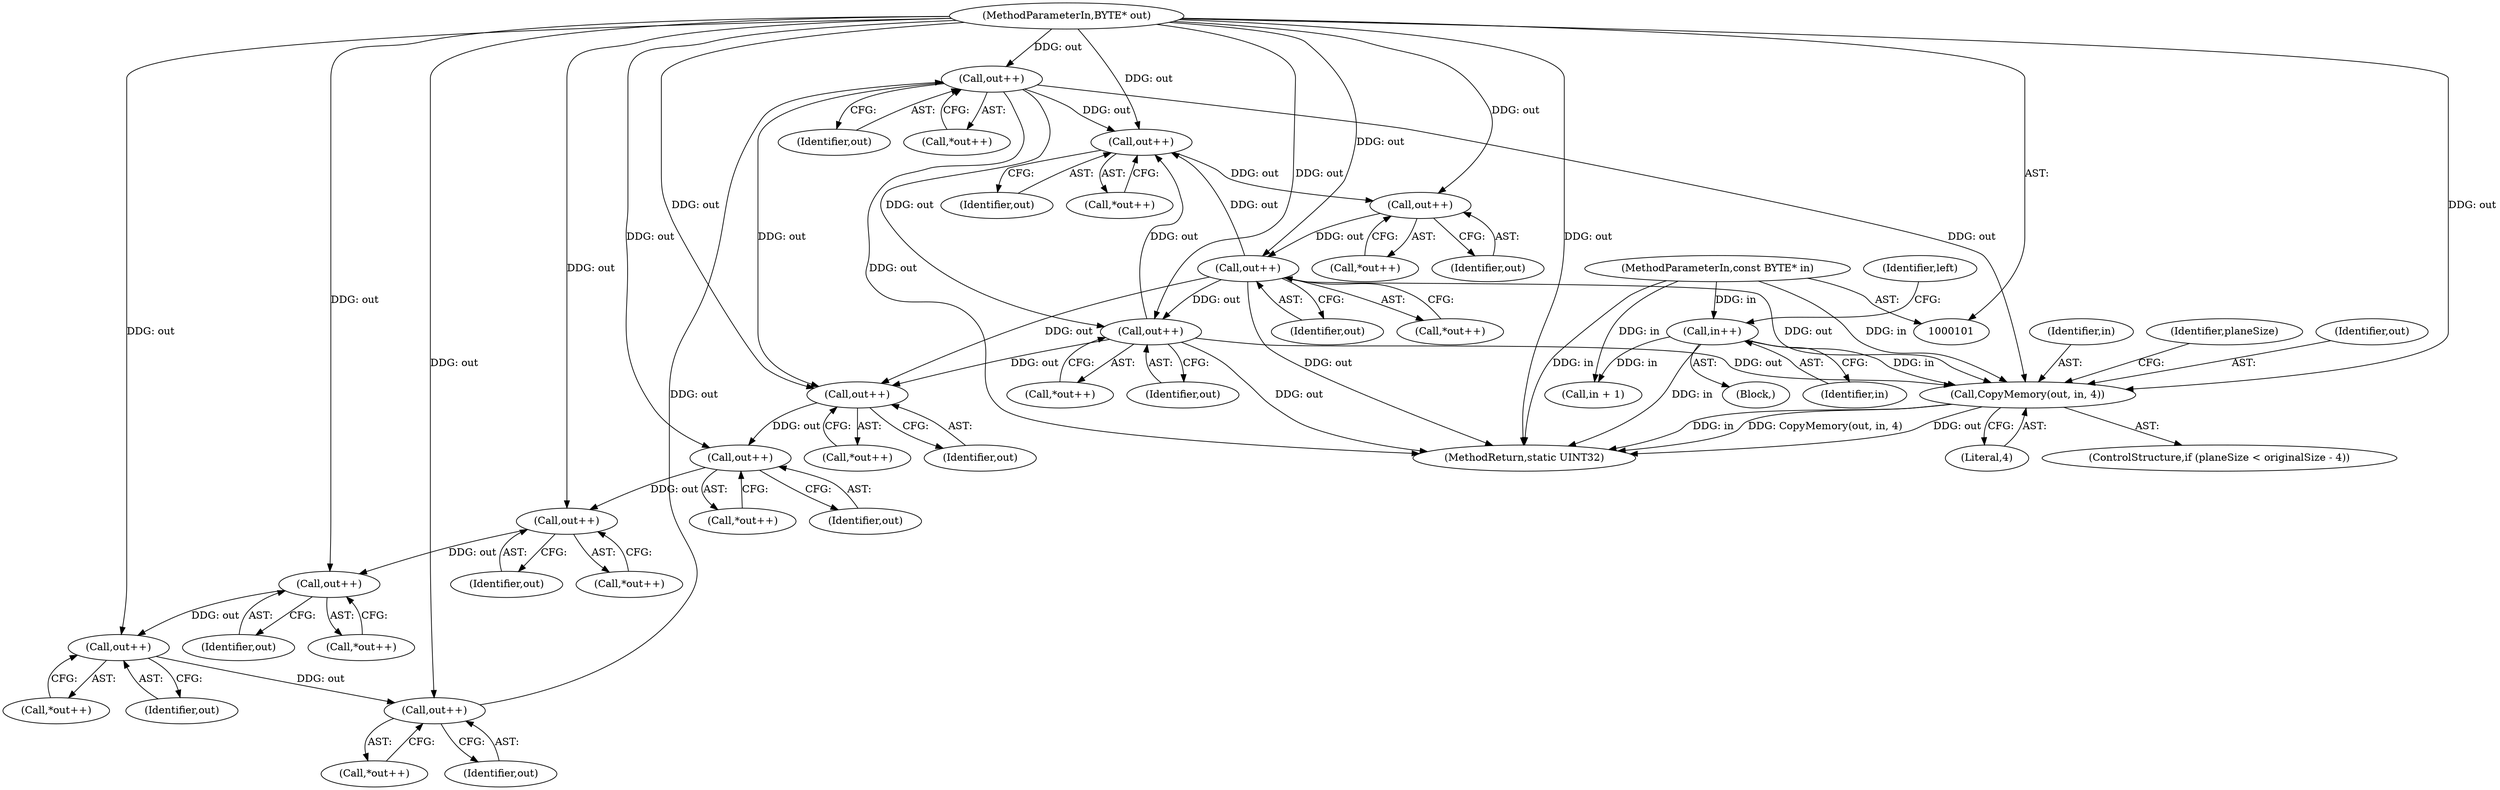 digraph "0_FreeRDP_d1112c279bd1a327e8e4d0b5f371458bf2579659_7@API" {
"1000258" [label="(Call,CopyMemory(out, in, 4))"];
"1000235" [label="(Call,out++)"];
"1000226" [label="(Call,out++)"];
"1000217" [label="(Call,out++)"];
"1000210" [label="(Call,out++)"];
"1000205" [label="(Call,out++)"];
"1000199" [label="(Call,out++)"];
"1000193" [label="(Call,out++)"];
"1000178" [label="(Call,out++)"];
"1000172" [label="(Call,out++)"];
"1000166" [label="(Call,out++)"];
"1000152" [label="(Call,out++)"];
"1000103" [label="(MethodParameterIn,BYTE* out)"];
"1000248" [label="(Call,in++)"];
"1000102" [label="(MethodParameterIn,const BYTE* in)"];
"1000267" [label="(MethodReturn,static UINT32)"];
"1000193" [label="(Call,out++)"];
"1000248" [label="(Call,in++)"];
"1000218" [label="(Identifier,out)"];
"1000103" [label="(MethodParameterIn,BYTE* out)"];
"1000173" [label="(Identifier,out)"];
"1000167" [label="(Identifier,out)"];
"1000178" [label="(Call,out++)"];
"1000205" [label="(Call,out++)"];
"1000258" [label="(Call,CopyMemory(out, in, 4))"];
"1000210" [label="(Call,out++)"];
"1000216" [label="(Call,*out++)"];
"1000206" [label="(Identifier,out)"];
"1000252" [label="(ControlStructure,if (planeSize < originalSize - 4))"];
"1000151" [label="(Call,*out++)"];
"1000225" [label="(Call,*out++)"];
"1000204" [label="(Call,*out++)"];
"1000192" [label="(Call,*out++)"];
"1000138" [label="(Call,in + 1)"];
"1000235" [label="(Call,out++)"];
"1000260" [label="(Identifier,in)"];
"1000194" [label="(Identifier,out)"];
"1000172" [label="(Call,out++)"];
"1000102" [label="(MethodParameterIn,const BYTE* in)"];
"1000251" [label="(Identifier,left)"];
"1000198" [label="(Call,*out++)"];
"1000166" [label="(Call,out++)"];
"1000153" [label="(Identifier,out)"];
"1000200" [label="(Identifier,out)"];
"1000263" [label="(Identifier,planeSize)"];
"1000179" [label="(Identifier,out)"];
"1000227" [label="(Identifier,out)"];
"1000199" [label="(Call,out++)"];
"1000165" [label="(Call,*out++)"];
"1000177" [label="(Call,*out++)"];
"1000128" [label="(Block,)"];
"1000234" [label="(Call,*out++)"];
"1000217" [label="(Call,out++)"];
"1000249" [label="(Identifier,in)"];
"1000261" [label="(Literal,4)"];
"1000211" [label="(Identifier,out)"];
"1000209" [label="(Call,*out++)"];
"1000259" [label="(Identifier,out)"];
"1000171" [label="(Call,*out++)"];
"1000226" [label="(Call,out++)"];
"1000152" [label="(Call,out++)"];
"1000236" [label="(Identifier,out)"];
"1000258" -> "1000252"  [label="AST: "];
"1000258" -> "1000261"  [label="CFG: "];
"1000259" -> "1000258"  [label="AST: "];
"1000260" -> "1000258"  [label="AST: "];
"1000261" -> "1000258"  [label="AST: "];
"1000263" -> "1000258"  [label="CFG: "];
"1000258" -> "1000267"  [label="DDG: out"];
"1000258" -> "1000267"  [label="DDG: in"];
"1000258" -> "1000267"  [label="DDG: CopyMemory(out, in, 4)"];
"1000235" -> "1000258"  [label="DDG: out"];
"1000178" -> "1000258"  [label="DDG: out"];
"1000152" -> "1000258"  [label="DDG: out"];
"1000103" -> "1000258"  [label="DDG: out"];
"1000248" -> "1000258"  [label="DDG: in"];
"1000102" -> "1000258"  [label="DDG: in"];
"1000235" -> "1000234"  [label="AST: "];
"1000235" -> "1000236"  [label="CFG: "];
"1000236" -> "1000235"  [label="AST: "];
"1000234" -> "1000235"  [label="CFG: "];
"1000235" -> "1000267"  [label="DDG: out"];
"1000235" -> "1000152"  [label="DDG: out"];
"1000235" -> "1000166"  [label="DDG: out"];
"1000235" -> "1000193"  [label="DDG: out"];
"1000226" -> "1000235"  [label="DDG: out"];
"1000103" -> "1000235"  [label="DDG: out"];
"1000226" -> "1000225"  [label="AST: "];
"1000226" -> "1000227"  [label="CFG: "];
"1000227" -> "1000226"  [label="AST: "];
"1000225" -> "1000226"  [label="CFG: "];
"1000217" -> "1000226"  [label="DDG: out"];
"1000103" -> "1000226"  [label="DDG: out"];
"1000217" -> "1000216"  [label="AST: "];
"1000217" -> "1000218"  [label="CFG: "];
"1000218" -> "1000217"  [label="AST: "];
"1000216" -> "1000217"  [label="CFG: "];
"1000210" -> "1000217"  [label="DDG: out"];
"1000103" -> "1000217"  [label="DDG: out"];
"1000210" -> "1000209"  [label="AST: "];
"1000210" -> "1000211"  [label="CFG: "];
"1000211" -> "1000210"  [label="AST: "];
"1000209" -> "1000210"  [label="CFG: "];
"1000205" -> "1000210"  [label="DDG: out"];
"1000103" -> "1000210"  [label="DDG: out"];
"1000205" -> "1000204"  [label="AST: "];
"1000205" -> "1000206"  [label="CFG: "];
"1000206" -> "1000205"  [label="AST: "];
"1000204" -> "1000205"  [label="CFG: "];
"1000199" -> "1000205"  [label="DDG: out"];
"1000103" -> "1000205"  [label="DDG: out"];
"1000199" -> "1000198"  [label="AST: "];
"1000199" -> "1000200"  [label="CFG: "];
"1000200" -> "1000199"  [label="AST: "];
"1000198" -> "1000199"  [label="CFG: "];
"1000193" -> "1000199"  [label="DDG: out"];
"1000103" -> "1000199"  [label="DDG: out"];
"1000193" -> "1000192"  [label="AST: "];
"1000193" -> "1000194"  [label="CFG: "];
"1000194" -> "1000193"  [label="AST: "];
"1000192" -> "1000193"  [label="CFG: "];
"1000178" -> "1000193"  [label="DDG: out"];
"1000152" -> "1000193"  [label="DDG: out"];
"1000103" -> "1000193"  [label="DDG: out"];
"1000178" -> "1000177"  [label="AST: "];
"1000178" -> "1000179"  [label="CFG: "];
"1000179" -> "1000178"  [label="AST: "];
"1000177" -> "1000178"  [label="CFG: "];
"1000178" -> "1000267"  [label="DDG: out"];
"1000178" -> "1000152"  [label="DDG: out"];
"1000178" -> "1000166"  [label="DDG: out"];
"1000172" -> "1000178"  [label="DDG: out"];
"1000103" -> "1000178"  [label="DDG: out"];
"1000172" -> "1000171"  [label="AST: "];
"1000172" -> "1000173"  [label="CFG: "];
"1000173" -> "1000172"  [label="AST: "];
"1000171" -> "1000172"  [label="CFG: "];
"1000166" -> "1000172"  [label="DDG: out"];
"1000103" -> "1000172"  [label="DDG: out"];
"1000166" -> "1000165"  [label="AST: "];
"1000166" -> "1000167"  [label="CFG: "];
"1000167" -> "1000166"  [label="AST: "];
"1000165" -> "1000166"  [label="CFG: "];
"1000152" -> "1000166"  [label="DDG: out"];
"1000103" -> "1000166"  [label="DDG: out"];
"1000152" -> "1000151"  [label="AST: "];
"1000152" -> "1000153"  [label="CFG: "];
"1000153" -> "1000152"  [label="AST: "];
"1000151" -> "1000152"  [label="CFG: "];
"1000152" -> "1000267"  [label="DDG: out"];
"1000103" -> "1000152"  [label="DDG: out"];
"1000103" -> "1000101"  [label="AST: "];
"1000103" -> "1000267"  [label="DDG: out"];
"1000248" -> "1000128"  [label="AST: "];
"1000248" -> "1000249"  [label="CFG: "];
"1000249" -> "1000248"  [label="AST: "];
"1000251" -> "1000248"  [label="CFG: "];
"1000248" -> "1000267"  [label="DDG: in"];
"1000248" -> "1000138"  [label="DDG: in"];
"1000102" -> "1000248"  [label="DDG: in"];
"1000102" -> "1000101"  [label="AST: "];
"1000102" -> "1000267"  [label="DDG: in"];
"1000102" -> "1000138"  [label="DDG: in"];
}
